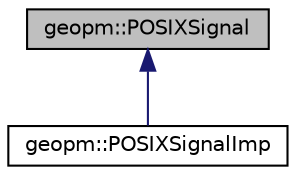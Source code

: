 digraph "geopm::POSIXSignal"
{
 // LATEX_PDF_SIZE
  edge [fontname="Helvetica",fontsize="10",labelfontname="Helvetica",labelfontsize="10"];
  node [fontname="Helvetica",fontsize="10",shape=record];
  Node1 [label="geopm::POSIXSignal",height=0.2,width=0.4,color="black", fillcolor="grey75", style="filled", fontcolor="black",tooltip=" "];
  Node1 -> Node2 [dir="back",color="midnightblue",fontsize="10",style="solid",fontname="Helvetica"];
  Node2 [label="geopm::POSIXSignalImp",height=0.2,width=0.4,color="black", fillcolor="white", style="filled",URL="$classgeopm_1_1_p_o_s_i_x_signal_imp.html",tooltip=" "];
}
